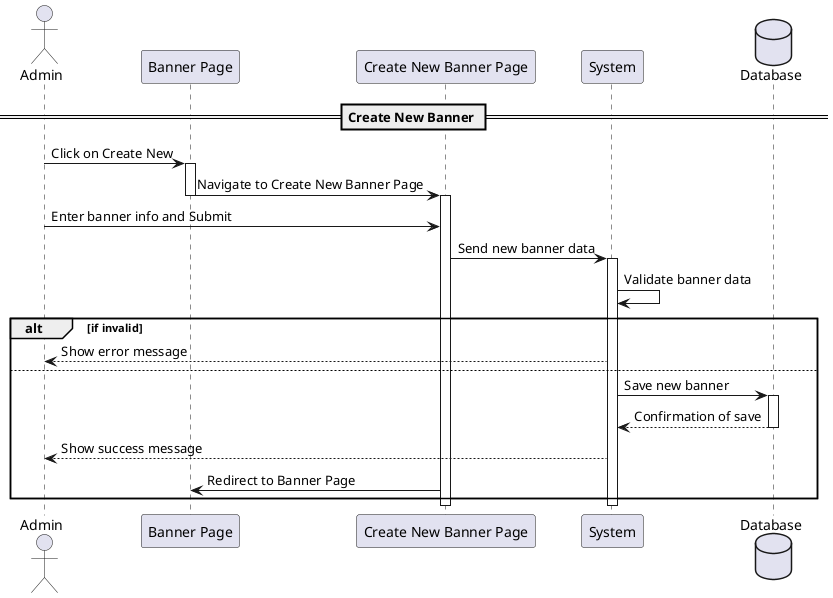 @startuml
actor Admin
participant "Banner Page" as BannerPage
participant "Create New Banner Page" as CreateNewBannerPage
participant System
database Database

== Create New Banner ==
Admin -> BannerPage : Click on Create New
activate BannerPage
BannerPage -> CreateNewBannerPage : Navigate to Create New Banner Page
deactivate BannerPage

activate CreateNewBannerPage
Admin -> CreateNewBannerPage : Enter banner info and Submit
CreateNewBannerPage -> System : Send new banner data
activate System
System -> System : Validate banner data

alt if invalid
    System --> Admin : Show error message
else
    System -> Database : Save new banner
    activate Database
    Database --> System : Confirmation of save
    deactivate Database
    System --> Admin : Show success message
    CreateNewBannerPage -> BannerPage : Redirect to Banner Page
end
deactivate System
deactivate CreateNewBannerPage
@enduml
